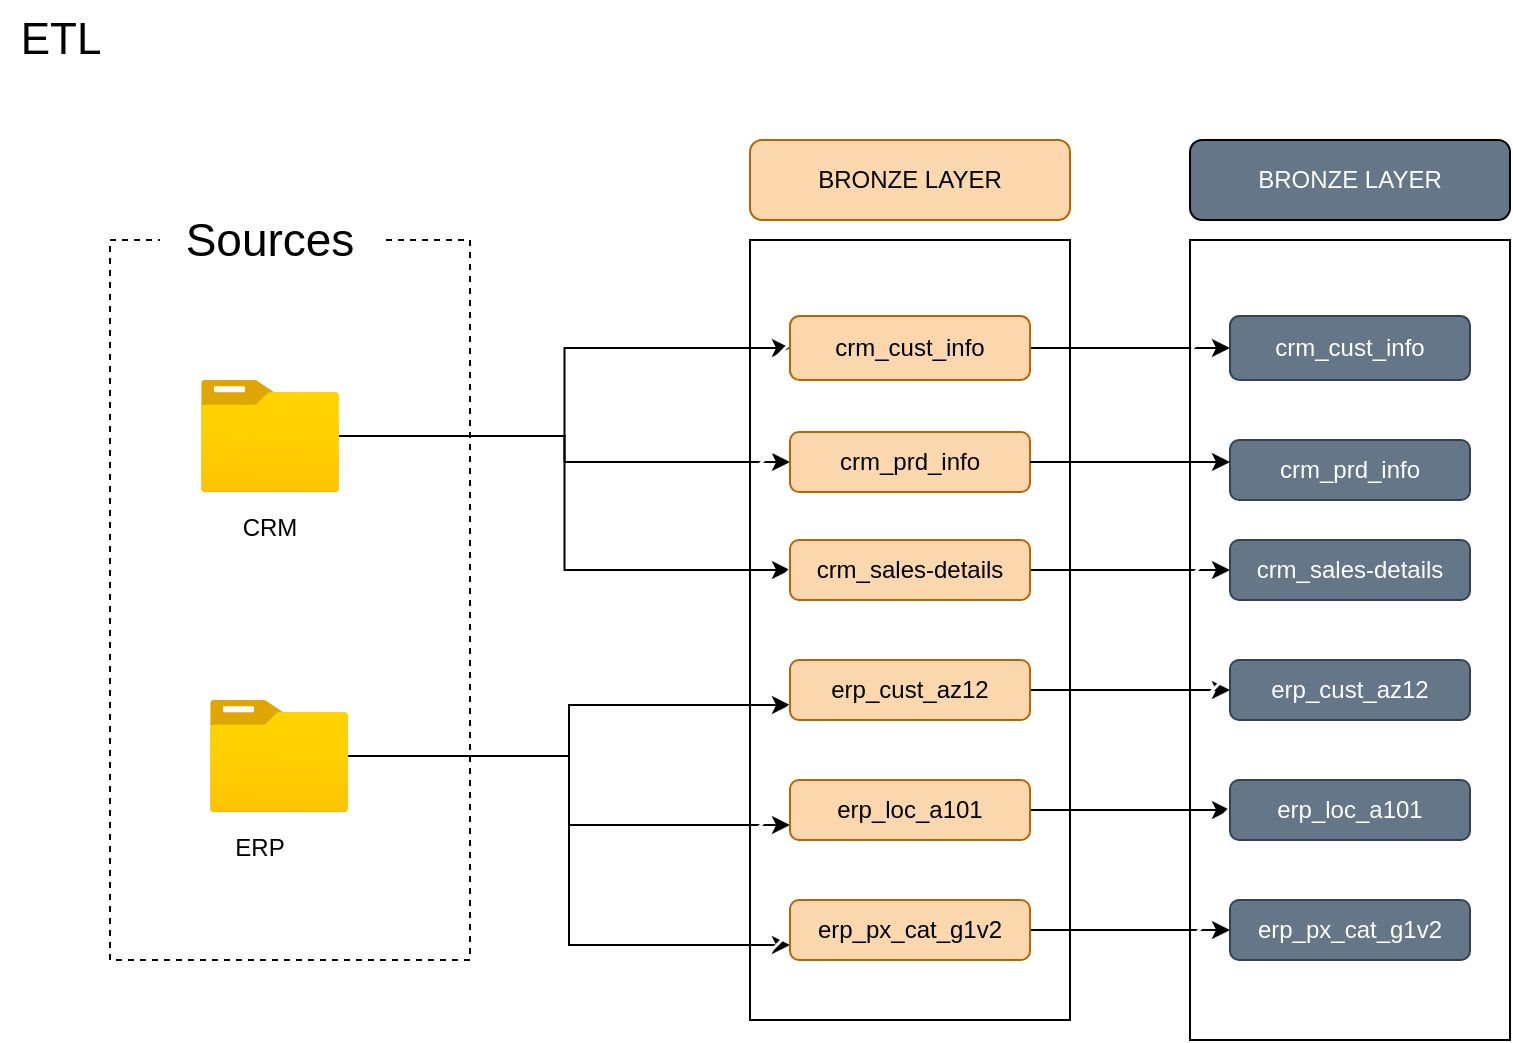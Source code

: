 <mxfile version="26.2.15">
  <diagram name="Page-1" id="1mJDodwC2UQsbR1L6zvY">
    <mxGraphModel dx="786" dy="516" grid="1" gridSize="10" guides="1" tooltips="1" connect="1" arrows="1" fold="1" page="1" pageScale="1" pageWidth="827" pageHeight="1169" math="0" shadow="0">
      <root>
        <mxCell id="0" />
        <mxCell id="1" parent="0" />
        <mxCell id="lgsPyOXCFTLLYFmnP0r0-1" value="" style="rounded=0;whiteSpace=wrap;html=1;fillColor=none;dashed=1;" parent="1" vertex="1">
          <mxGeometry x="120" y="120" width="180" height="360" as="geometry" />
        </mxCell>
        <mxCell id="lgsPyOXCFTLLYFmnP0r0-2" value="&lt;font style=&quot;font-size: 23px;&quot;&gt;Sources&lt;/font&gt;" style="rounded=1;whiteSpace=wrap;html=1;strokeColor=none;" parent="1" vertex="1">
          <mxGeometry x="145" y="100" width="110" height="40" as="geometry" />
        </mxCell>
        <mxCell id="lgsPyOXCFTLLYFmnP0r0-23" style="edgeStyle=orthogonalEdgeStyle;rounded=0;orthogonalLoop=1;jettySize=auto;html=1;entryX=0;entryY=0.5;entryDx=0;entryDy=0;" parent="1" source="lgsPyOXCFTLLYFmnP0r0-3" target="lgsPyOXCFTLLYFmnP0r0-16" edge="1">
          <mxGeometry relative="1" as="geometry" />
        </mxCell>
        <mxCell id="lgsPyOXCFTLLYFmnP0r0-24" style="edgeStyle=orthogonalEdgeStyle;rounded=0;orthogonalLoop=1;jettySize=auto;html=1;" parent="1" source="lgsPyOXCFTLLYFmnP0r0-3" target="lgsPyOXCFTLLYFmnP0r0-17" edge="1">
          <mxGeometry relative="1" as="geometry" />
        </mxCell>
        <mxCell id="lgsPyOXCFTLLYFmnP0r0-25" style="edgeStyle=orthogonalEdgeStyle;rounded=0;orthogonalLoop=1;jettySize=auto;html=1;entryX=0;entryY=0.5;entryDx=0;entryDy=0;" parent="1" source="lgsPyOXCFTLLYFmnP0r0-3" target="lgsPyOXCFTLLYFmnP0r0-18" edge="1">
          <mxGeometry relative="1" as="geometry" />
        </mxCell>
        <mxCell id="lgsPyOXCFTLLYFmnP0r0-3" value="" style="image;aspect=fixed;html=1;points=[];align=center;fontSize=12;image=img/lib/azure2/general/Folder_Blank.svg;" parent="1" vertex="1">
          <mxGeometry x="165.5" y="190" width="69" height="56.0" as="geometry" />
        </mxCell>
        <mxCell id="lgsPyOXCFTLLYFmnP0r0-26" style="edgeStyle=orthogonalEdgeStyle;rounded=0;orthogonalLoop=1;jettySize=auto;html=1;entryX=0;entryY=0.75;entryDx=0;entryDy=0;" parent="1" source="lgsPyOXCFTLLYFmnP0r0-4" target="lgsPyOXCFTLLYFmnP0r0-19" edge="1">
          <mxGeometry relative="1" as="geometry" />
        </mxCell>
        <mxCell id="lgsPyOXCFTLLYFmnP0r0-27" style="edgeStyle=orthogonalEdgeStyle;rounded=0;orthogonalLoop=1;jettySize=auto;html=1;entryX=0;entryY=0.75;entryDx=0;entryDy=0;" parent="1" source="lgsPyOXCFTLLYFmnP0r0-4" target="lgsPyOXCFTLLYFmnP0r0-20" edge="1">
          <mxGeometry relative="1" as="geometry" />
        </mxCell>
        <mxCell id="lgsPyOXCFTLLYFmnP0r0-28" style="edgeStyle=orthogonalEdgeStyle;rounded=0;orthogonalLoop=1;jettySize=auto;html=1;entryX=0;entryY=0.75;entryDx=0;entryDy=0;" parent="1" source="lgsPyOXCFTLLYFmnP0r0-4" target="lgsPyOXCFTLLYFmnP0r0-22" edge="1">
          <mxGeometry relative="1" as="geometry" />
        </mxCell>
        <mxCell id="lgsPyOXCFTLLYFmnP0r0-4" value="" style="image;aspect=fixed;html=1;points=[];align=center;fontSize=12;image=img/lib/azure2/general/Folder_Blank.svg;" parent="1" vertex="1">
          <mxGeometry x="170" y="350" width="69" height="56.0" as="geometry" />
        </mxCell>
        <mxCell id="lgsPyOXCFTLLYFmnP0r0-6" value="ERP" style="whiteSpace=wrap;html=1;verticalAlign=top;labelBackgroundColor=default;strokeColor=none;" parent="1" vertex="1">
          <mxGeometry x="170" y="410" width="50" height="20" as="geometry" />
        </mxCell>
        <mxCell id="lgsPyOXCFTLLYFmnP0r0-11" value="CRM" style="whiteSpace=wrap;html=1;verticalAlign=top;labelBackgroundColor=default;strokeColor=none;" parent="1" vertex="1">
          <mxGeometry x="168" y="250" width="64" height="20" as="geometry" />
        </mxCell>
        <mxCell id="lgsPyOXCFTLLYFmnP0r0-14" value="" style="rounded=0;whiteSpace=wrap;html=1;fillStyle=hatch;" parent="1" vertex="1">
          <mxGeometry x="440" y="120" width="160" height="390" as="geometry" />
        </mxCell>
        <mxCell id="lgsPyOXCFTLLYFmnP0r0-15" value="BRONZE LAYER" style="rounded=1;whiteSpace=wrap;html=1;fillColor=#647687;strokeColor=default;fontColor=#ffffff;" parent="1" vertex="1">
          <mxGeometry x="660" y="70" width="160" height="40" as="geometry" />
        </mxCell>
        <mxCell id="GjvaQLcrxtEalhyeeRgq-12" style="edgeStyle=orthogonalEdgeStyle;rounded=0;orthogonalLoop=1;jettySize=auto;html=1;exitX=1;exitY=0.5;exitDx=0;exitDy=0;" parent="1" source="lgsPyOXCFTLLYFmnP0r0-16" target="GjvaQLcrxtEalhyeeRgq-3" edge="1">
          <mxGeometry relative="1" as="geometry" />
        </mxCell>
        <mxCell id="lgsPyOXCFTLLYFmnP0r0-16" value="crm_cust_info" style="rounded=1;whiteSpace=wrap;html=1;fillColor=#fad7ac;strokeColor=#b46504;" parent="1" vertex="1">
          <mxGeometry x="460" y="158" width="120" height="32" as="geometry" />
        </mxCell>
        <mxCell id="lgsPyOXCFTLLYFmnP0r0-17" value="crm_prd_info" style="rounded=1;whiteSpace=wrap;html=1;fillColor=#fad7ac;strokeColor=#b46504;" parent="1" vertex="1">
          <mxGeometry x="460" y="216" width="120" height="30" as="geometry" />
        </mxCell>
        <mxCell id="GjvaQLcrxtEalhyeeRgq-19" style="edgeStyle=orthogonalEdgeStyle;rounded=0;orthogonalLoop=1;jettySize=auto;html=1;exitX=1;exitY=0.5;exitDx=0;exitDy=0;entryX=0;entryY=0.5;entryDx=0;entryDy=0;" parent="1" source="lgsPyOXCFTLLYFmnP0r0-18" target="GjvaQLcrxtEalhyeeRgq-5" edge="1">
          <mxGeometry relative="1" as="geometry" />
        </mxCell>
        <mxCell id="lgsPyOXCFTLLYFmnP0r0-18" value="crm_sales-details" style="rounded=1;whiteSpace=wrap;html=1;fillColor=#fad7ac;strokeColor=#b46504;" parent="1" vertex="1">
          <mxGeometry x="460" y="270" width="120" height="30" as="geometry" />
        </mxCell>
        <mxCell id="GjvaQLcrxtEalhyeeRgq-23" style="edgeStyle=orthogonalEdgeStyle;rounded=0;orthogonalLoop=1;jettySize=auto;html=1;exitX=1;exitY=0.5;exitDx=0;exitDy=0;entryX=0;entryY=0.5;entryDx=0;entryDy=0;" parent="1" source="lgsPyOXCFTLLYFmnP0r0-19" target="GjvaQLcrxtEalhyeeRgq-6" edge="1">
          <mxGeometry relative="1" as="geometry" />
        </mxCell>
        <mxCell id="lgsPyOXCFTLLYFmnP0r0-19" value="erp_cust_az12" style="rounded=1;whiteSpace=wrap;html=1;fillColor=#fad7ac;strokeColor=#b46504;" parent="1" vertex="1">
          <mxGeometry x="460" y="330" width="120" height="30" as="geometry" />
        </mxCell>
        <mxCell id="GjvaQLcrxtEalhyeeRgq-24" style="edgeStyle=orthogonalEdgeStyle;rounded=0;orthogonalLoop=1;jettySize=auto;html=1;exitX=1;exitY=0.5;exitDx=0;exitDy=0;entryX=0;entryY=0.5;entryDx=0;entryDy=0;" parent="1" source="lgsPyOXCFTLLYFmnP0r0-20" target="GjvaQLcrxtEalhyeeRgq-7" edge="1">
          <mxGeometry relative="1" as="geometry" />
        </mxCell>
        <mxCell id="lgsPyOXCFTLLYFmnP0r0-20" value="erp_loc_a101" style="rounded=1;whiteSpace=wrap;html=1;fillColor=#fad7ac;strokeColor=#b46504;" parent="1" vertex="1">
          <mxGeometry x="460" y="390" width="120" height="30" as="geometry" />
        </mxCell>
        <mxCell id="lgsPyOXCFTLLYFmnP0r0-21" style="edgeStyle=orthogonalEdgeStyle;rounded=0;orthogonalLoop=1;jettySize=auto;html=1;exitX=0.5;exitY=1;exitDx=0;exitDy=0;" parent="1" source="lgsPyOXCFTLLYFmnP0r0-19" target="lgsPyOXCFTLLYFmnP0r0-19" edge="1">
          <mxGeometry relative="1" as="geometry" />
        </mxCell>
        <mxCell id="GjvaQLcrxtEalhyeeRgq-25" style="edgeStyle=orthogonalEdgeStyle;rounded=0;orthogonalLoop=1;jettySize=auto;html=1;exitX=1;exitY=0.5;exitDx=0;exitDy=0;entryX=0;entryY=0.5;entryDx=0;entryDy=0;" parent="1" source="lgsPyOXCFTLLYFmnP0r0-22" target="GjvaQLcrxtEalhyeeRgq-9" edge="1">
          <mxGeometry relative="1" as="geometry" />
        </mxCell>
        <mxCell id="lgsPyOXCFTLLYFmnP0r0-22" value="erp_px_cat_g1v2" style="rounded=1;whiteSpace=wrap;html=1;fillColor=#fad7ac;strokeColor=#b46504;" parent="1" vertex="1">
          <mxGeometry x="460" y="450" width="120" height="30" as="geometry" />
        </mxCell>
        <mxCell id="GjvaQLcrxtEalhyeeRgq-1" value="" style="rounded=0;whiteSpace=wrap;html=1;fillStyle=hatch;" parent="1" vertex="1">
          <mxGeometry x="660" y="120" width="160" height="400" as="geometry" />
        </mxCell>
        <mxCell id="GjvaQLcrxtEalhyeeRgq-2" value="BRONZE LAYER" style="rounded=1;whiteSpace=wrap;html=1;fillColor=#fad7ac;strokeColor=#b46504;" parent="1" vertex="1">
          <mxGeometry x="440" y="70" width="160" height="40" as="geometry" />
        </mxCell>
        <mxCell id="GjvaQLcrxtEalhyeeRgq-3" value="crm_cust_info" style="rounded=1;whiteSpace=wrap;html=1;fillColor=#647687;strokeColor=#314354;fontColor=#ffffff;" parent="1" vertex="1">
          <mxGeometry x="680" y="158" width="120" height="32" as="geometry" />
        </mxCell>
        <mxCell id="GjvaQLcrxtEalhyeeRgq-5" value="crm_sales-details" style="rounded=1;whiteSpace=wrap;html=1;fillColor=#647687;fontColor=#ffffff;strokeColor=#314354;" parent="1" vertex="1">
          <mxGeometry x="680" y="270" width="120" height="30" as="geometry" />
        </mxCell>
        <mxCell id="GjvaQLcrxtEalhyeeRgq-6" value="erp_cust_az12" style="rounded=1;whiteSpace=wrap;html=1;fillColor=#647687;fontColor=#ffffff;strokeColor=#314354;" parent="1" vertex="1">
          <mxGeometry x="680" y="330" width="120" height="30" as="geometry" />
        </mxCell>
        <mxCell id="GjvaQLcrxtEalhyeeRgq-7" value="erp_loc_a101" style="rounded=1;whiteSpace=wrap;html=1;fillColor=#647687;fontColor=#ffffff;strokeColor=#314354;" parent="1" vertex="1">
          <mxGeometry x="680" y="390" width="120" height="30" as="geometry" />
        </mxCell>
        <mxCell id="GjvaQLcrxtEalhyeeRgq-8" style="edgeStyle=orthogonalEdgeStyle;rounded=0;orthogonalLoop=1;jettySize=auto;html=1;exitX=0.5;exitY=1;exitDx=0;exitDy=0;" parent="1" source="GjvaQLcrxtEalhyeeRgq-6" target="GjvaQLcrxtEalhyeeRgq-6" edge="1">
          <mxGeometry relative="1" as="geometry" />
        </mxCell>
        <mxCell id="GjvaQLcrxtEalhyeeRgq-9" value="erp_px_cat_g1v2" style="rounded=1;whiteSpace=wrap;html=1;fillColor=#647687;fontColor=#ffffff;strokeColor=#314354;" parent="1" vertex="1">
          <mxGeometry x="680" y="450" width="120" height="30" as="geometry" />
        </mxCell>
        <mxCell id="GjvaQLcrxtEalhyeeRgq-11" value="crm_prd_info" style="rounded=1;whiteSpace=wrap;html=1;fillColor=#647687;strokeColor=#314354;fontColor=#ffffff;" parent="1" vertex="1">
          <mxGeometry x="680" y="220" width="120" height="30" as="geometry" />
        </mxCell>
        <mxCell id="GjvaQLcrxtEalhyeeRgq-16" style="edgeStyle=orthogonalEdgeStyle;rounded=0;orthogonalLoop=1;jettySize=auto;html=1;exitX=1;exitY=0.5;exitDx=0;exitDy=0;" parent="1" source="lgsPyOXCFTLLYFmnP0r0-17" edge="1">
          <mxGeometry relative="1" as="geometry">
            <mxPoint x="680" y="231" as="targetPoint" />
          </mxGeometry>
        </mxCell>
        <mxCell id="FaoK6viXNzpFEANBahMM-1" value="&lt;span style=&quot;font-size: 22px;&quot;&gt;ETL&lt;/span&gt;" style="text;html=1;align=center;verticalAlign=middle;resizable=0;points=[];autosize=1;strokeColor=none;fillColor=none;" parent="1" vertex="1">
          <mxGeometry x="65" width="60" height="40" as="geometry" />
        </mxCell>
      </root>
    </mxGraphModel>
  </diagram>
</mxfile>
